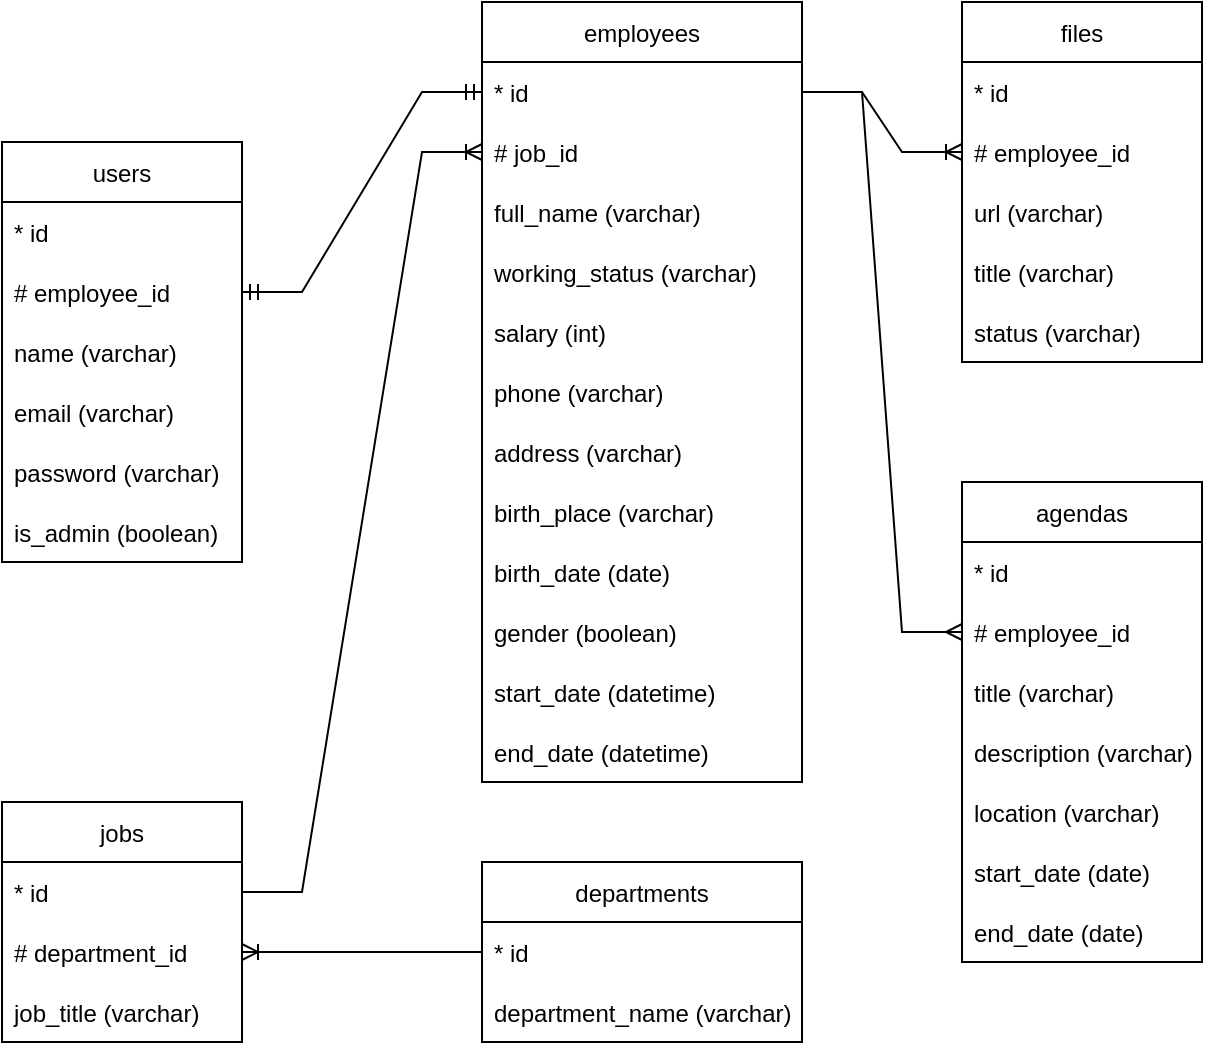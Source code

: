 <mxfile version="20.1.1" type="device"><diagram id="R2lEEEUBdFMjLlhIrx00" name="Page-1"><mxGraphModel dx="1614" dy="804" grid="1" gridSize="10" guides="1" tooltips="1" connect="1" arrows="1" fold="1" page="1" pageScale="1" pageWidth="850" pageHeight="1100" math="0" shadow="0" extFonts="Permanent Marker^https://fonts.googleapis.com/css?family=Permanent+Marker"><root><mxCell id="0"/><mxCell id="1" parent="0"/><mxCell id="g45q-q61dGHOcydNb4If-1" value="users" style="swimlane;fontStyle=0;childLayout=stackLayout;horizontal=1;startSize=30;horizontalStack=0;resizeParent=1;resizeParentMax=0;resizeLast=0;collapsible=1;marginBottom=0;" vertex="1" parent="1"><mxGeometry x="40" y="110" width="120" height="210" as="geometry"/></mxCell><mxCell id="g45q-q61dGHOcydNb4If-2" value="* id" style="text;strokeColor=none;fillColor=none;align=left;verticalAlign=middle;spacingLeft=4;spacingRight=4;overflow=hidden;points=[[0,0.5],[1,0.5]];portConstraint=eastwest;rotatable=0;" vertex="1" parent="g45q-q61dGHOcydNb4If-1"><mxGeometry y="30" width="120" height="30" as="geometry"/></mxCell><mxCell id="g45q-q61dGHOcydNb4If-12" value="# employee_id" style="text;strokeColor=none;fillColor=none;align=left;verticalAlign=middle;spacingLeft=4;spacingRight=4;overflow=hidden;points=[[0,0.5],[1,0.5]];portConstraint=eastwest;rotatable=0;" vertex="1" parent="g45q-q61dGHOcydNb4If-1"><mxGeometry y="60" width="120" height="30" as="geometry"/></mxCell><mxCell id="g45q-q61dGHOcydNb4If-3" value="name (varchar)" style="text;strokeColor=none;fillColor=none;align=left;verticalAlign=middle;spacingLeft=4;spacingRight=4;overflow=hidden;points=[[0,0.5],[1,0.5]];portConstraint=eastwest;rotatable=0;" vertex="1" parent="g45q-q61dGHOcydNb4If-1"><mxGeometry y="90" width="120" height="30" as="geometry"/></mxCell><mxCell id="g45q-q61dGHOcydNb4If-4" value="email (varchar)" style="text;strokeColor=none;fillColor=none;align=left;verticalAlign=middle;spacingLeft=4;spacingRight=4;overflow=hidden;points=[[0,0.5],[1,0.5]];portConstraint=eastwest;rotatable=0;" vertex="1" parent="g45q-q61dGHOcydNb4If-1"><mxGeometry y="120" width="120" height="30" as="geometry"/></mxCell><mxCell id="g45q-q61dGHOcydNb4If-14" value="password (varchar)" style="text;strokeColor=none;fillColor=none;align=left;verticalAlign=middle;spacingLeft=4;spacingRight=4;overflow=hidden;points=[[0,0.5],[1,0.5]];portConstraint=eastwest;rotatable=0;" vertex="1" parent="g45q-q61dGHOcydNb4If-1"><mxGeometry y="150" width="120" height="30" as="geometry"/></mxCell><mxCell id="g45q-q61dGHOcydNb4If-13" value="is_admin (boolean)" style="text;strokeColor=none;fillColor=none;align=left;verticalAlign=middle;spacingLeft=4;spacingRight=4;overflow=hidden;points=[[0,0.5],[1,0.5]];portConstraint=eastwest;rotatable=0;" vertex="1" parent="g45q-q61dGHOcydNb4If-1"><mxGeometry y="180" width="120" height="30" as="geometry"/></mxCell><mxCell id="g45q-q61dGHOcydNb4If-15" value="employees" style="swimlane;fontStyle=0;childLayout=stackLayout;horizontal=1;startSize=30;horizontalStack=0;resizeParent=1;resizeParentMax=0;resizeLast=0;collapsible=1;marginBottom=0;" vertex="1" parent="1"><mxGeometry x="280" y="40" width="160" height="390" as="geometry"/></mxCell><mxCell id="g45q-q61dGHOcydNb4If-16" value="* id" style="text;strokeColor=none;fillColor=none;align=left;verticalAlign=middle;spacingLeft=4;spacingRight=4;overflow=hidden;points=[[0,0.5],[1,0.5]];portConstraint=eastwest;rotatable=0;" vertex="1" parent="g45q-q61dGHOcydNb4If-15"><mxGeometry y="30" width="160" height="30" as="geometry"/></mxCell><mxCell id="g45q-q61dGHOcydNb4If-25" value="# job_id" style="text;strokeColor=none;fillColor=none;align=left;verticalAlign=middle;spacingLeft=4;spacingRight=4;overflow=hidden;points=[[0,0.5],[1,0.5]];portConstraint=eastwest;rotatable=0;" vertex="1" parent="g45q-q61dGHOcydNb4If-15"><mxGeometry y="60" width="160" height="30" as="geometry"/></mxCell><mxCell id="g45q-q61dGHOcydNb4If-17" value="full_name (varchar)" style="text;strokeColor=none;fillColor=none;align=left;verticalAlign=middle;spacingLeft=4;spacingRight=4;overflow=hidden;points=[[0,0.5],[1,0.5]];portConstraint=eastwest;rotatable=0;" vertex="1" parent="g45q-q61dGHOcydNb4If-15"><mxGeometry y="90" width="160" height="30" as="geometry"/></mxCell><mxCell id="g45q-q61dGHOcydNb4If-18" value="working_status (varchar)" style="text;strokeColor=none;fillColor=none;align=left;verticalAlign=middle;spacingLeft=4;spacingRight=4;overflow=hidden;points=[[0,0.5],[1,0.5]];portConstraint=eastwest;rotatable=0;" vertex="1" parent="g45q-q61dGHOcydNb4If-15"><mxGeometry y="120" width="160" height="30" as="geometry"/></mxCell><mxCell id="g45q-q61dGHOcydNb4If-19" value="salary (int)" style="text;strokeColor=none;fillColor=none;align=left;verticalAlign=middle;spacingLeft=4;spacingRight=4;overflow=hidden;points=[[0,0.5],[1,0.5]];portConstraint=eastwest;rotatable=0;" vertex="1" parent="g45q-q61dGHOcydNb4If-15"><mxGeometry y="150" width="160" height="30" as="geometry"/></mxCell><mxCell id="g45q-q61dGHOcydNb4If-20" value="phone (varchar)" style="text;strokeColor=none;fillColor=none;align=left;verticalAlign=middle;spacingLeft=4;spacingRight=4;overflow=hidden;points=[[0,0.5],[1,0.5]];portConstraint=eastwest;rotatable=0;" vertex="1" parent="g45q-q61dGHOcydNb4If-15"><mxGeometry y="180" width="160" height="30" as="geometry"/></mxCell><mxCell id="g45q-q61dGHOcydNb4If-21" value="address (varchar)" style="text;strokeColor=none;fillColor=none;align=left;verticalAlign=middle;spacingLeft=4;spacingRight=4;overflow=hidden;points=[[0,0.5],[1,0.5]];portConstraint=eastwest;rotatable=0;" vertex="1" parent="g45q-q61dGHOcydNb4If-15"><mxGeometry y="210" width="160" height="30" as="geometry"/></mxCell><mxCell id="g45q-q61dGHOcydNb4If-22" value="birth_place (varchar)" style="text;strokeColor=none;fillColor=none;align=left;verticalAlign=middle;spacingLeft=4;spacingRight=4;overflow=hidden;points=[[0,0.5],[1,0.5]];portConstraint=eastwest;rotatable=0;" vertex="1" parent="g45q-q61dGHOcydNb4If-15"><mxGeometry y="240" width="160" height="30" as="geometry"/></mxCell><mxCell id="g45q-q61dGHOcydNb4If-23" value="birth_date (date)" style="text;strokeColor=none;fillColor=none;align=left;verticalAlign=middle;spacingLeft=4;spacingRight=4;overflow=hidden;points=[[0,0.5],[1,0.5]];portConstraint=eastwest;rotatable=0;" vertex="1" parent="g45q-q61dGHOcydNb4If-15"><mxGeometry y="270" width="160" height="30" as="geometry"/></mxCell><mxCell id="g45q-q61dGHOcydNb4If-74" value="gender (boolean)" style="text;strokeColor=none;fillColor=none;align=left;verticalAlign=middle;spacingLeft=4;spacingRight=4;overflow=hidden;points=[[0,0.5],[1,0.5]];portConstraint=eastwest;rotatable=0;" vertex="1" parent="g45q-q61dGHOcydNb4If-15"><mxGeometry y="300" width="160" height="30" as="geometry"/></mxCell><mxCell id="g45q-q61dGHOcydNb4If-26" value="start_date (datetime)" style="text;strokeColor=none;fillColor=none;align=left;verticalAlign=middle;spacingLeft=4;spacingRight=4;overflow=hidden;points=[[0,0.5],[1,0.5]];portConstraint=eastwest;rotatable=0;" vertex="1" parent="g45q-q61dGHOcydNb4If-15"><mxGeometry y="330" width="160" height="30" as="geometry"/></mxCell><mxCell id="g45q-q61dGHOcydNb4If-27" value="end_date (datetime)" style="text;strokeColor=none;fillColor=none;align=left;verticalAlign=middle;spacingLeft=4;spacingRight=4;overflow=hidden;points=[[0,0.5],[1,0.5]];portConstraint=eastwest;rotatable=0;" vertex="1" parent="g45q-q61dGHOcydNb4If-15"><mxGeometry y="360" width="160" height="30" as="geometry"/></mxCell><mxCell id="g45q-q61dGHOcydNb4If-30" value="" style="edgeStyle=entityRelationEdgeStyle;fontSize=12;html=1;endArrow=ERmandOne;startArrow=ERmandOne;rounded=0;" edge="1" parent="1" source="g45q-q61dGHOcydNb4If-12" target="g45q-q61dGHOcydNb4If-16"><mxGeometry width="100" height="100" relative="1" as="geometry"><mxPoint x="370" y="460" as="sourcePoint"/><mxPoint x="470" y="360" as="targetPoint"/></mxGeometry></mxCell><mxCell id="g45q-q61dGHOcydNb4If-31" value="jobs" style="swimlane;fontStyle=0;childLayout=stackLayout;horizontal=1;startSize=30;horizontalStack=0;resizeParent=1;resizeParentMax=0;resizeLast=0;collapsible=1;marginBottom=0;" vertex="1" parent="1"><mxGeometry x="40" y="440" width="120" height="120" as="geometry"/></mxCell><mxCell id="g45q-q61dGHOcydNb4If-32" value="* id" style="text;strokeColor=none;fillColor=none;align=left;verticalAlign=middle;spacingLeft=4;spacingRight=4;overflow=hidden;points=[[0,0.5],[1,0.5]];portConstraint=eastwest;rotatable=0;" vertex="1" parent="g45q-q61dGHOcydNb4If-31"><mxGeometry y="30" width="120" height="30" as="geometry"/></mxCell><mxCell id="g45q-q61dGHOcydNb4If-34" value="# department_id" style="text;strokeColor=none;fillColor=none;align=left;verticalAlign=middle;spacingLeft=4;spacingRight=4;overflow=hidden;points=[[0,0.5],[1,0.5]];portConstraint=eastwest;rotatable=0;" vertex="1" parent="g45q-q61dGHOcydNb4If-31"><mxGeometry y="60" width="120" height="30" as="geometry"/></mxCell><mxCell id="g45q-q61dGHOcydNb4If-33" value="job_title (varchar)" style="text;strokeColor=none;fillColor=none;align=left;verticalAlign=middle;spacingLeft=4;spacingRight=4;overflow=hidden;points=[[0,0.5],[1,0.5]];portConstraint=eastwest;rotatable=0;" vertex="1" parent="g45q-q61dGHOcydNb4If-31"><mxGeometry y="90" width="120" height="30" as="geometry"/></mxCell><mxCell id="g45q-q61dGHOcydNb4If-44" value="departments" style="swimlane;fontStyle=0;childLayout=stackLayout;horizontal=1;startSize=30;horizontalStack=0;resizeParent=1;resizeParentMax=0;resizeLast=0;collapsible=1;marginBottom=0;" vertex="1" parent="1"><mxGeometry x="280" y="470" width="160" height="90" as="geometry"/></mxCell><mxCell id="g45q-q61dGHOcydNb4If-45" value="* id" style="text;strokeColor=none;fillColor=none;align=left;verticalAlign=middle;spacingLeft=4;spacingRight=4;overflow=hidden;points=[[0,0.5],[1,0.5]];portConstraint=eastwest;rotatable=0;" vertex="1" parent="g45q-q61dGHOcydNb4If-44"><mxGeometry y="30" width="160" height="30" as="geometry"/></mxCell><mxCell id="g45q-q61dGHOcydNb4If-46" value="department_name (varchar)" style="text;strokeColor=none;fillColor=none;align=left;verticalAlign=middle;spacingLeft=4;spacingRight=4;overflow=hidden;points=[[0,0.5],[1,0.5]];portConstraint=eastwest;rotatable=0;" vertex="1" parent="g45q-q61dGHOcydNb4If-44"><mxGeometry y="60" width="160" height="30" as="geometry"/></mxCell><mxCell id="g45q-q61dGHOcydNb4If-48" value="" style="edgeStyle=entityRelationEdgeStyle;fontSize=12;html=1;endArrow=ERoneToMany;rounded=0;" edge="1" parent="1" source="g45q-q61dGHOcydNb4If-32" target="g45q-q61dGHOcydNb4If-25"><mxGeometry width="100" height="100" relative="1" as="geometry"><mxPoint x="370" y="460" as="sourcePoint"/><mxPoint x="470" y="360" as="targetPoint"/></mxGeometry></mxCell><mxCell id="g45q-q61dGHOcydNb4If-49" value="" style="edgeStyle=entityRelationEdgeStyle;fontSize=12;html=1;endArrow=ERoneToMany;rounded=0;" edge="1" parent="1" source="g45q-q61dGHOcydNb4If-45" target="g45q-q61dGHOcydNb4If-34"><mxGeometry width="100" height="100" relative="1" as="geometry"><mxPoint x="370" y="460" as="sourcePoint"/><mxPoint x="470" y="360" as="targetPoint"/></mxGeometry></mxCell><mxCell id="g45q-q61dGHOcydNb4If-57" value="files" style="swimlane;fontStyle=0;childLayout=stackLayout;horizontal=1;startSize=30;horizontalStack=0;resizeParent=1;resizeParentMax=0;resizeLast=0;collapsible=1;marginBottom=0;" vertex="1" parent="1"><mxGeometry x="520" y="40" width="120" height="180" as="geometry"/></mxCell><mxCell id="g45q-q61dGHOcydNb4If-58" value="* id" style="text;strokeColor=none;fillColor=none;align=left;verticalAlign=middle;spacingLeft=4;spacingRight=4;overflow=hidden;points=[[0,0.5],[1,0.5]];portConstraint=eastwest;rotatable=0;" vertex="1" parent="g45q-q61dGHOcydNb4If-57"><mxGeometry y="30" width="120" height="30" as="geometry"/></mxCell><mxCell id="g45q-q61dGHOcydNb4If-60" value="# employee_id" style="text;strokeColor=none;fillColor=none;align=left;verticalAlign=middle;spacingLeft=4;spacingRight=4;overflow=hidden;points=[[0,0.5],[1,0.5]];portConstraint=eastwest;rotatable=0;" vertex="1" parent="g45q-q61dGHOcydNb4If-57"><mxGeometry y="60" width="120" height="30" as="geometry"/></mxCell><mxCell id="g45q-q61dGHOcydNb4If-59" value="url (varchar)" style="text;strokeColor=none;fillColor=none;align=left;verticalAlign=middle;spacingLeft=4;spacingRight=4;overflow=hidden;points=[[0,0.5],[1,0.5]];portConstraint=eastwest;rotatable=0;" vertex="1" parent="g45q-q61dGHOcydNb4If-57"><mxGeometry y="90" width="120" height="30" as="geometry"/></mxCell><mxCell id="g45q-q61dGHOcydNb4If-62" value="title (varchar)" style="text;strokeColor=none;fillColor=none;align=left;verticalAlign=middle;spacingLeft=4;spacingRight=4;overflow=hidden;points=[[0,0.5],[1,0.5]];portConstraint=eastwest;rotatable=0;" vertex="1" parent="g45q-q61dGHOcydNb4If-57"><mxGeometry y="120" width="120" height="30" as="geometry"/></mxCell><mxCell id="g45q-q61dGHOcydNb4If-61" value="status (varchar)" style="text;strokeColor=none;fillColor=none;align=left;verticalAlign=middle;spacingLeft=4;spacingRight=4;overflow=hidden;points=[[0,0.5],[1,0.5]];portConstraint=eastwest;rotatable=0;" vertex="1" parent="g45q-q61dGHOcydNb4If-57"><mxGeometry y="150" width="120" height="30" as="geometry"/></mxCell><mxCell id="g45q-q61dGHOcydNb4If-63" value="" style="edgeStyle=entityRelationEdgeStyle;fontSize=12;html=1;endArrow=ERoneToMany;rounded=0;" edge="1" parent="1" source="g45q-q61dGHOcydNb4If-16" target="g45q-q61dGHOcydNb4If-60"><mxGeometry width="100" height="100" relative="1" as="geometry"><mxPoint x="370" y="460" as="sourcePoint"/><mxPoint x="470" y="360" as="targetPoint"/></mxGeometry></mxCell><mxCell id="g45q-q61dGHOcydNb4If-64" value="agendas" style="swimlane;fontStyle=0;childLayout=stackLayout;horizontal=1;startSize=30;horizontalStack=0;resizeParent=1;resizeParentMax=0;resizeLast=0;collapsible=1;marginBottom=0;" vertex="1" parent="1"><mxGeometry x="520" y="280" width="120" height="240" as="geometry"/></mxCell><mxCell id="g45q-q61dGHOcydNb4If-65" value="* id" style="text;strokeColor=none;fillColor=none;align=left;verticalAlign=middle;spacingLeft=4;spacingRight=4;overflow=hidden;points=[[0,0.5],[1,0.5]];portConstraint=eastwest;rotatable=0;" vertex="1" parent="g45q-q61dGHOcydNb4If-64"><mxGeometry y="30" width="120" height="30" as="geometry"/></mxCell><mxCell id="g45q-q61dGHOcydNb4If-69" value="# employee_id" style="text;strokeColor=none;fillColor=none;align=left;verticalAlign=middle;spacingLeft=4;spacingRight=4;overflow=hidden;points=[[0,0.5],[1,0.5]];portConstraint=eastwest;rotatable=0;" vertex="1" parent="g45q-q61dGHOcydNb4If-64"><mxGeometry y="60" width="120" height="30" as="geometry"/></mxCell><mxCell id="g45q-q61dGHOcydNb4If-67" value="title (varchar)" style="text;strokeColor=none;fillColor=none;align=left;verticalAlign=middle;spacingLeft=4;spacingRight=4;overflow=hidden;points=[[0,0.5],[1,0.5]];portConstraint=eastwest;rotatable=0;" vertex="1" parent="g45q-q61dGHOcydNb4If-64"><mxGeometry y="90" width="120" height="30" as="geometry"/></mxCell><mxCell id="g45q-q61dGHOcydNb4If-75" value="description (varchar)" style="text;strokeColor=none;fillColor=none;align=left;verticalAlign=middle;spacingLeft=4;spacingRight=4;overflow=hidden;points=[[0,0.5],[1,0.5]];portConstraint=eastwest;rotatable=0;" vertex="1" parent="g45q-q61dGHOcydNb4If-64"><mxGeometry y="120" width="120" height="30" as="geometry"/></mxCell><mxCell id="g45q-q61dGHOcydNb4If-66" value="location (varchar)" style="text;strokeColor=none;fillColor=none;align=left;verticalAlign=middle;spacingLeft=4;spacingRight=4;overflow=hidden;points=[[0,0.5],[1,0.5]];portConstraint=eastwest;rotatable=0;" vertex="1" parent="g45q-q61dGHOcydNb4If-64"><mxGeometry y="150" width="120" height="30" as="geometry"/></mxCell><mxCell id="g45q-q61dGHOcydNb4If-72" value="start_date (date)" style="text;strokeColor=none;fillColor=none;align=left;verticalAlign=middle;spacingLeft=4;spacingRight=4;overflow=hidden;points=[[0,0.5],[1,0.5]];portConstraint=eastwest;rotatable=0;" vertex="1" parent="g45q-q61dGHOcydNb4If-64"><mxGeometry y="180" width="120" height="30" as="geometry"/></mxCell><mxCell id="g45q-q61dGHOcydNb4If-73" value="end_date (date)" style="text;strokeColor=none;fillColor=none;align=left;verticalAlign=middle;spacingLeft=4;spacingRight=4;overflow=hidden;points=[[0,0.5],[1,0.5]];portConstraint=eastwest;rotatable=0;" vertex="1" parent="g45q-q61dGHOcydNb4If-64"><mxGeometry y="210" width="120" height="30" as="geometry"/></mxCell><mxCell id="g45q-q61dGHOcydNb4If-70" value="" style="edgeStyle=entityRelationEdgeStyle;fontSize=12;html=1;endArrow=ERmany;rounded=0;" edge="1" parent="1" source="g45q-q61dGHOcydNb4If-16" target="g45q-q61dGHOcydNb4If-69"><mxGeometry width="100" height="100" relative="1" as="geometry"><mxPoint x="370" y="460" as="sourcePoint"/><mxPoint x="470" y="360" as="targetPoint"/></mxGeometry></mxCell></root></mxGraphModel></diagram></mxfile>